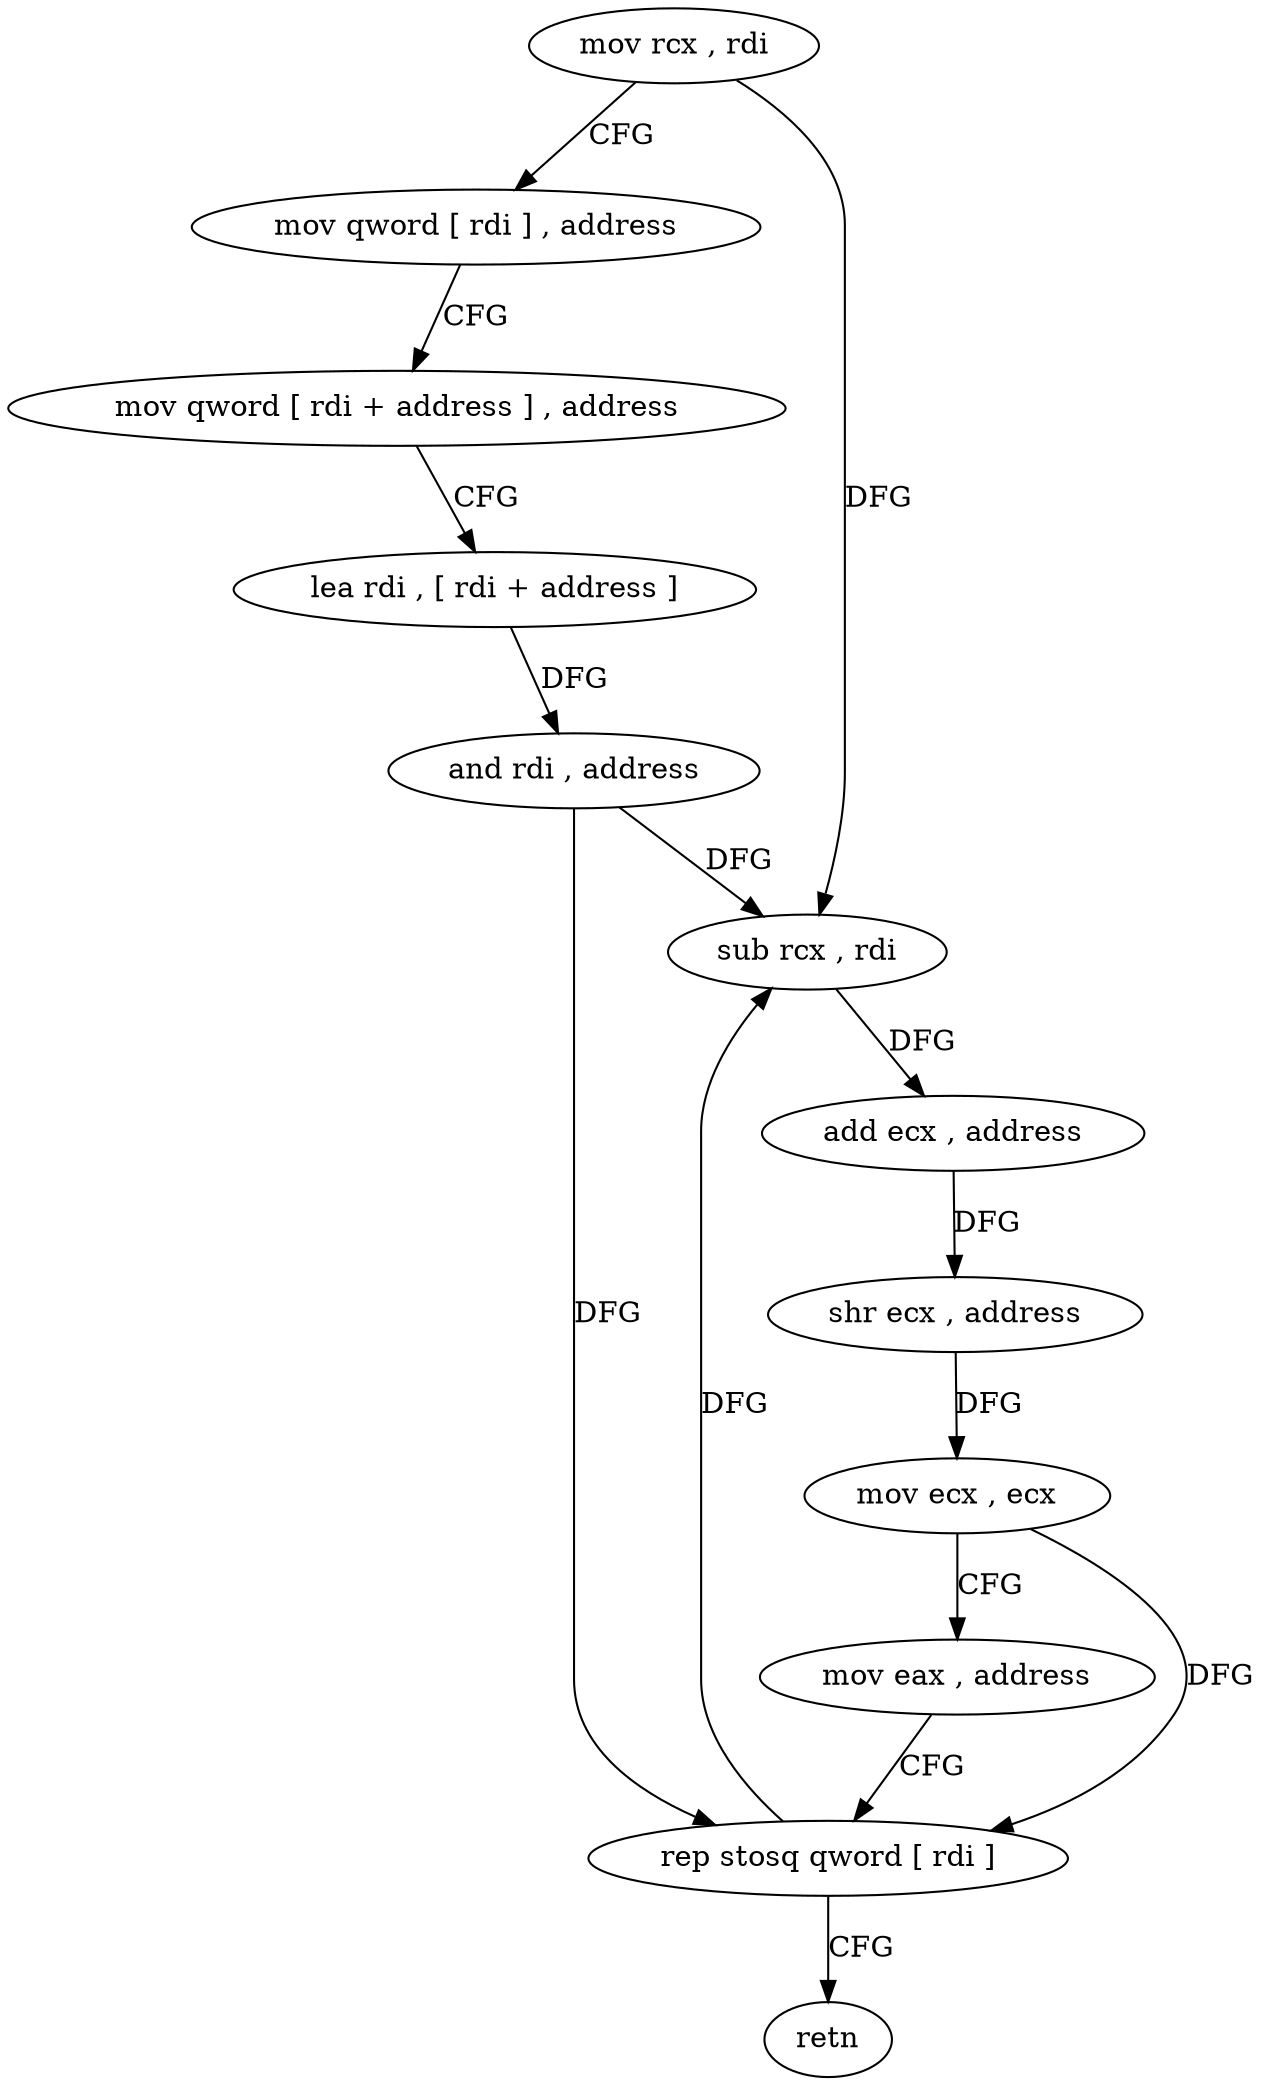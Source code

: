 digraph "func" {
"209776" [label = "mov rcx , rdi" ]
"209779" [label = "mov qword [ rdi ] , address" ]
"209786" [label = "mov qword [ rdi + address ] , address" ]
"209794" [label = "lea rdi , [ rdi + address ]" ]
"209798" [label = "and rdi , address" ]
"209802" [label = "sub rcx , rdi" ]
"209805" [label = "add ecx , address" ]
"209808" [label = "shr ecx , address" ]
"209811" [label = "mov ecx , ecx" ]
"209813" [label = "mov eax , address" ]
"209818" [label = "rep stosq qword [ rdi ]" ]
"209821" [label = "retn" ]
"209776" -> "209779" [ label = "CFG" ]
"209776" -> "209802" [ label = "DFG" ]
"209779" -> "209786" [ label = "CFG" ]
"209786" -> "209794" [ label = "CFG" ]
"209794" -> "209798" [ label = "DFG" ]
"209798" -> "209802" [ label = "DFG" ]
"209798" -> "209818" [ label = "DFG" ]
"209802" -> "209805" [ label = "DFG" ]
"209805" -> "209808" [ label = "DFG" ]
"209808" -> "209811" [ label = "DFG" ]
"209811" -> "209813" [ label = "CFG" ]
"209811" -> "209818" [ label = "DFG" ]
"209813" -> "209818" [ label = "CFG" ]
"209818" -> "209821" [ label = "CFG" ]
"209818" -> "209802" [ label = "DFG" ]
}
